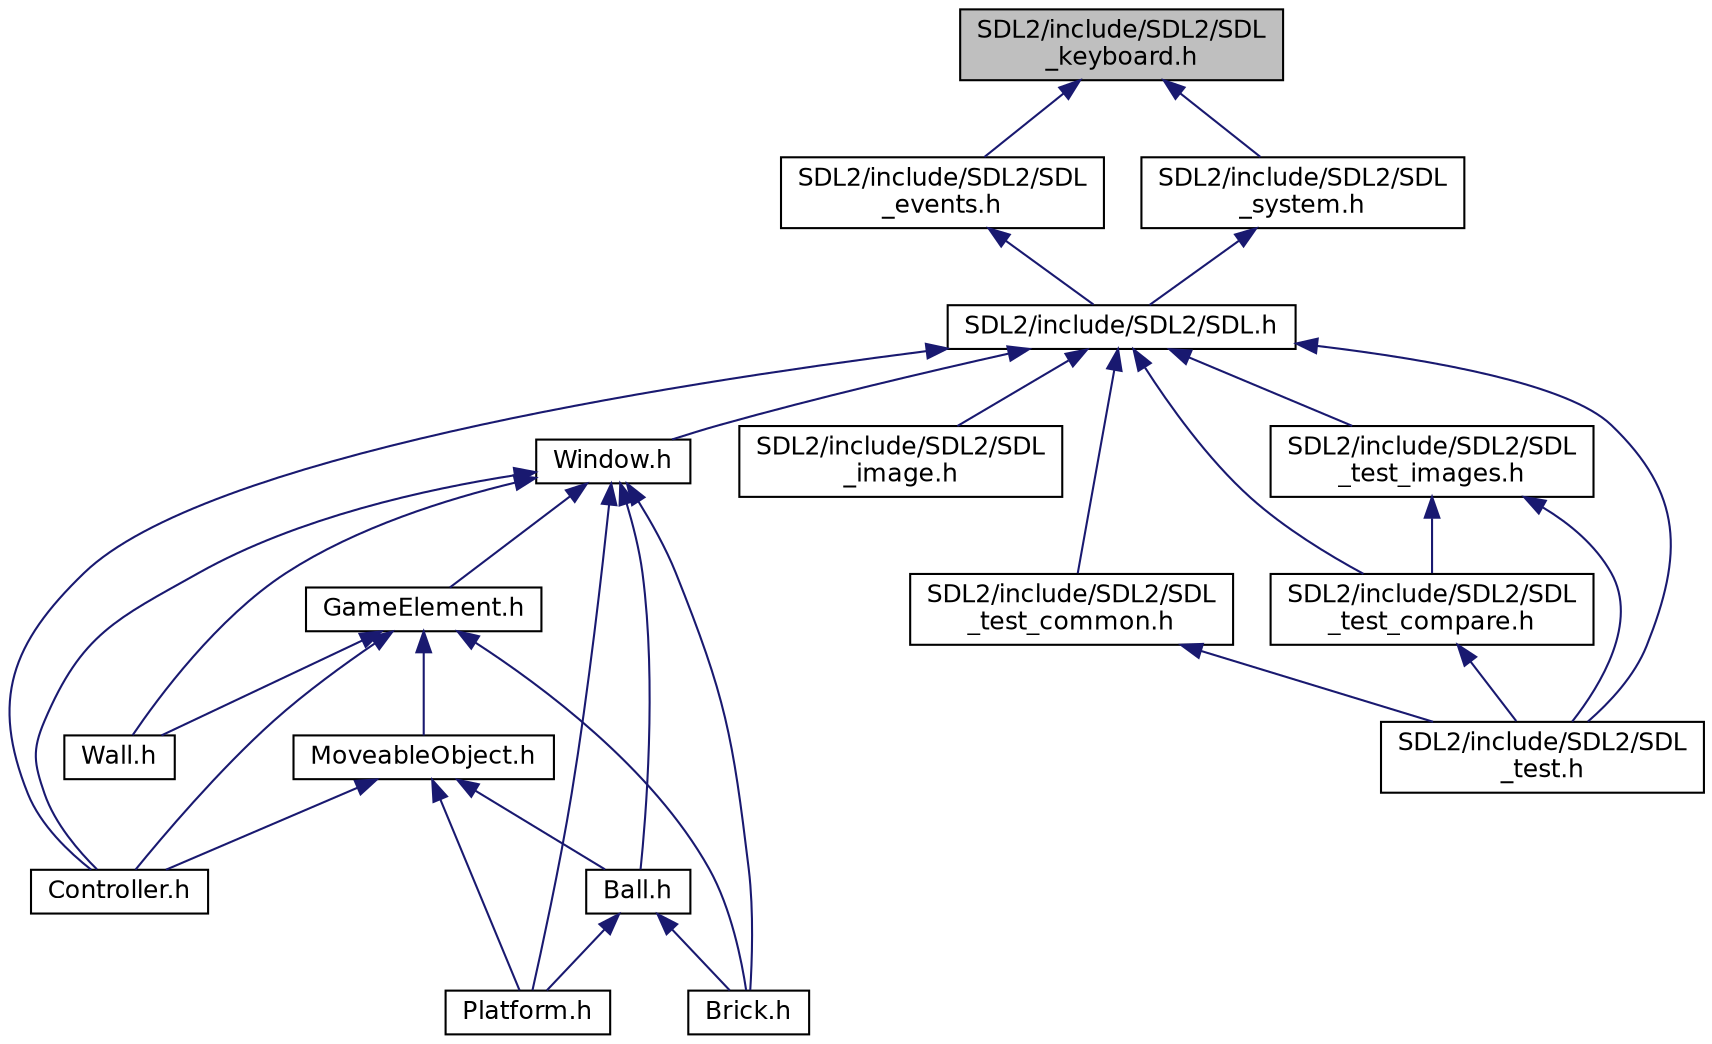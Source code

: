 digraph "SDL2/include/SDL2/SDL_keyboard.h"
{
  edge [fontname="Helvetica",fontsize="12",labelfontname="Helvetica",labelfontsize="12"];
  node [fontname="Helvetica",fontsize="12",shape=record];
  Node18 [label="SDL2/include/SDL2/SDL\l_keyboard.h",height=0.2,width=0.4,color="black", fillcolor="grey75", style="filled", fontcolor="black"];
  Node18 -> Node19 [dir="back",color="midnightblue",fontsize="12",style="solid",fontname="Helvetica"];
  Node19 [label="SDL2/include/SDL2/SDL\l_events.h",height=0.2,width=0.4,color="black", fillcolor="white", style="filled",URL="$_s_d_l__events_8h.html",tooltip="Include file for SDL event handling. "];
  Node19 -> Node20 [dir="back",color="midnightblue",fontsize="12",style="solid",fontname="Helvetica"];
  Node20 [label="SDL2/include/SDL2/SDL.h",height=0.2,width=0.4,color="black", fillcolor="white", style="filled",URL="$_s_d_l_8h.html",tooltip="Main include header for the SDL library. "];
  Node20 -> Node21 [dir="back",color="midnightblue",fontsize="12",style="solid",fontname="Helvetica"];
  Node21 [label="Window.h",height=0.2,width=0.4,color="black", fillcolor="white", style="filled",URL="$_window_8h_source.html"];
  Node21 -> Node22 [dir="back",color="midnightblue",fontsize="12",style="solid",fontname="Helvetica"];
  Node22 [label="Ball.h",height=0.2,width=0.4,color="black", fillcolor="white", style="filled",URL="$_ball_8h_source.html"];
  Node22 -> Node23 [dir="back",color="midnightblue",fontsize="12",style="solid",fontname="Helvetica"];
  Node23 [label="Brick.h",height=0.2,width=0.4,color="black", fillcolor="white", style="filled",URL="$_brick_8h_source.html"];
  Node22 -> Node24 [dir="back",color="midnightblue",fontsize="12",style="solid",fontname="Helvetica"];
  Node24 [label="Platform.h",height=0.2,width=0.4,color="black", fillcolor="white", style="filled",URL="$_platform_8h_source.html"];
  Node21 -> Node25 [dir="back",color="midnightblue",fontsize="12",style="solid",fontname="Helvetica"];
  Node25 [label="GameElement.h",height=0.2,width=0.4,color="black", fillcolor="white", style="filled",URL="$_game_element_8h_source.html"];
  Node25 -> Node26 [dir="back",color="midnightblue",fontsize="12",style="solid",fontname="Helvetica"];
  Node26 [label="MoveableObject.h",height=0.2,width=0.4,color="black", fillcolor="white", style="filled",URL="$_moveable_object_8h_source.html"];
  Node26 -> Node22 [dir="back",color="midnightblue",fontsize="12",style="solid",fontname="Helvetica"];
  Node26 -> Node27 [dir="back",color="midnightblue",fontsize="12",style="solid",fontname="Helvetica"];
  Node27 [label="Controller.h",height=0.2,width=0.4,color="black", fillcolor="white", style="filled",URL="$_controller_8h_source.html"];
  Node26 -> Node24 [dir="back",color="midnightblue",fontsize="12",style="solid",fontname="Helvetica"];
  Node25 -> Node23 [dir="back",color="midnightblue",fontsize="12",style="solid",fontname="Helvetica"];
  Node25 -> Node27 [dir="back",color="midnightblue",fontsize="12",style="solid",fontname="Helvetica"];
  Node25 -> Node28 [dir="back",color="midnightblue",fontsize="12",style="solid",fontname="Helvetica"];
  Node28 [label="Wall.h",height=0.2,width=0.4,color="black", fillcolor="white", style="filled",URL="$_wall_8h_source.html"];
  Node21 -> Node23 [dir="back",color="midnightblue",fontsize="12",style="solid",fontname="Helvetica"];
  Node21 -> Node27 [dir="back",color="midnightblue",fontsize="12",style="solid",fontname="Helvetica"];
  Node21 -> Node24 [dir="back",color="midnightblue",fontsize="12",style="solid",fontname="Helvetica"];
  Node21 -> Node28 [dir="back",color="midnightblue",fontsize="12",style="solid",fontname="Helvetica"];
  Node20 -> Node27 [dir="back",color="midnightblue",fontsize="12",style="solid",fontname="Helvetica"];
  Node20 -> Node29 [dir="back",color="midnightblue",fontsize="12",style="solid",fontname="Helvetica"];
  Node29 [label="SDL2/include/SDL2/SDL\l_image.h",height=0.2,width=0.4,color="black", fillcolor="white", style="filled",URL="$_s_d_l__image_8h_source.html"];
  Node20 -> Node30 [dir="back",color="midnightblue",fontsize="12",style="solid",fontname="Helvetica"];
  Node30 [label="SDL2/include/SDL2/SDL\l_test.h",height=0.2,width=0.4,color="black", fillcolor="white", style="filled",URL="$_s_d_l__test_8h.html",tooltip="Include file for SDL test framework. "];
  Node20 -> Node31 [dir="back",color="midnightblue",fontsize="12",style="solid",fontname="Helvetica"];
  Node31 [label="SDL2/include/SDL2/SDL\l_test_common.h",height=0.2,width=0.4,color="black", fillcolor="white", style="filled",URL="$_s_d_l__test__common_8h.html",tooltip="Include file for SDL test framework. "];
  Node31 -> Node30 [dir="back",color="midnightblue",fontsize="12",style="solid",fontname="Helvetica"];
  Node20 -> Node32 [dir="back",color="midnightblue",fontsize="12",style="solid",fontname="Helvetica"];
  Node32 [label="SDL2/include/SDL2/SDL\l_test_compare.h",height=0.2,width=0.4,color="black", fillcolor="white", style="filled",URL="$_s_d_l__test__compare_8h.html",tooltip="Include file for SDL test framework. "];
  Node32 -> Node30 [dir="back",color="midnightblue",fontsize="12",style="solid",fontname="Helvetica"];
  Node20 -> Node33 [dir="back",color="midnightblue",fontsize="12",style="solid",fontname="Helvetica"];
  Node33 [label="SDL2/include/SDL2/SDL\l_test_images.h",height=0.2,width=0.4,color="black", fillcolor="white", style="filled",URL="$_s_d_l__test__images_8h.html",tooltip="Include file for SDL test framework. "];
  Node33 -> Node32 [dir="back",color="midnightblue",fontsize="12",style="solid",fontname="Helvetica"];
  Node33 -> Node30 [dir="back",color="midnightblue",fontsize="12",style="solid",fontname="Helvetica"];
  Node18 -> Node34 [dir="back",color="midnightblue",fontsize="12",style="solid",fontname="Helvetica"];
  Node34 [label="SDL2/include/SDL2/SDL\l_system.h",height=0.2,width=0.4,color="black", fillcolor="white", style="filled",URL="$_s_d_l__system_8h.html",tooltip="Include file for platform specific SDL API functions. "];
  Node34 -> Node20 [dir="back",color="midnightblue",fontsize="12",style="solid",fontname="Helvetica"];
}
